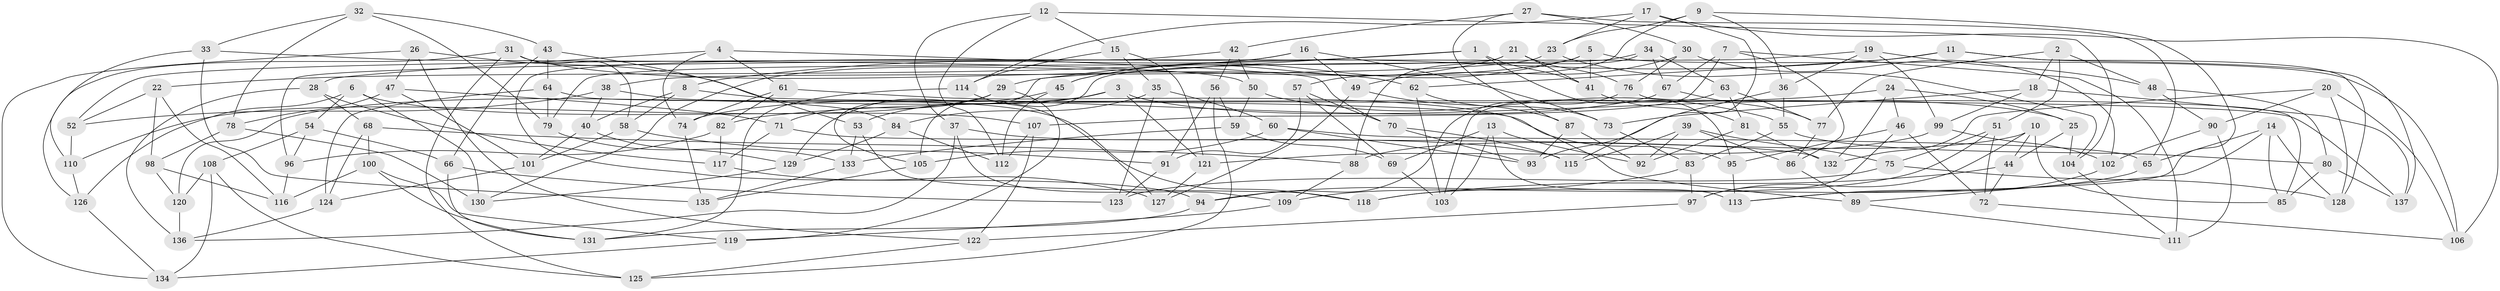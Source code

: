 // Generated by graph-tools (version 1.1) at 2025/26/03/09/25 03:26:50]
// undirected, 137 vertices, 274 edges
graph export_dot {
graph [start="1"]
  node [color=gray90,style=filled];
  1;
  2;
  3;
  4;
  5;
  6;
  7;
  8;
  9;
  10;
  11;
  12;
  13;
  14;
  15;
  16;
  17;
  18;
  19;
  20;
  21;
  22;
  23;
  24;
  25;
  26;
  27;
  28;
  29;
  30;
  31;
  32;
  33;
  34;
  35;
  36;
  37;
  38;
  39;
  40;
  41;
  42;
  43;
  44;
  45;
  46;
  47;
  48;
  49;
  50;
  51;
  52;
  53;
  54;
  55;
  56;
  57;
  58;
  59;
  60;
  61;
  62;
  63;
  64;
  65;
  66;
  67;
  68;
  69;
  70;
  71;
  72;
  73;
  74;
  75;
  76;
  77;
  78;
  79;
  80;
  81;
  82;
  83;
  84;
  85;
  86;
  87;
  88;
  89;
  90;
  91;
  92;
  93;
  94;
  95;
  96;
  97;
  98;
  99;
  100;
  101;
  102;
  103;
  104;
  105;
  106;
  107;
  108;
  109;
  110;
  111;
  112;
  113;
  114;
  115;
  116;
  117;
  118;
  119;
  120;
  121;
  122;
  123;
  124;
  125;
  126;
  127;
  128;
  129;
  130;
  131;
  132;
  133;
  134;
  135;
  136;
  137;
  1 -- 41;
  1 -- 105;
  1 -- 8;
  1 -- 95;
  2 -- 51;
  2 -- 18;
  2 -- 48;
  2 -- 77;
  3 -- 53;
  3 -- 120;
  3 -- 25;
  3 -- 121;
  4 -- 70;
  4 -- 61;
  4 -- 74;
  4 -- 28;
  5 -- 106;
  5 -- 41;
  5 -- 130;
  5 -- 45;
  6 -- 54;
  6 -- 130;
  6 -- 107;
  6 -- 126;
  7 -- 107;
  7 -- 67;
  7 -- 111;
  7 -- 86;
  8 -- 40;
  8 -- 58;
  8 -- 95;
  9 -- 57;
  9 -- 23;
  9 -- 113;
  9 -- 36;
  10 -- 44;
  10 -- 85;
  10 -- 97;
  10 -- 88;
  11 -- 137;
  11 -- 29;
  11 -- 62;
  11 -- 128;
  12 -- 37;
  12 -- 15;
  12 -- 104;
  12 -- 112;
  13 -- 103;
  13 -- 69;
  13 -- 92;
  13 -- 113;
  14 -- 85;
  14 -- 89;
  14 -- 128;
  14 -- 65;
  15 -- 121;
  15 -- 35;
  15 -- 114;
  16 -- 73;
  16 -- 49;
  16 -- 94;
  16 -- 22;
  17 -- 115;
  17 -- 106;
  17 -- 23;
  17 -- 114;
  18 -- 137;
  18 -- 73;
  18 -- 99;
  19 -- 36;
  19 -- 99;
  19 -- 48;
  19 -- 52;
  20 -- 106;
  20 -- 90;
  20 -- 132;
  20 -- 128;
  21 -- 45;
  21 -- 76;
  21 -- 79;
  21 -- 41;
  22 -- 98;
  22 -- 116;
  22 -- 52;
  23 -- 104;
  23 -- 38;
  24 -- 132;
  24 -- 46;
  24 -- 82;
  24 -- 25;
  25 -- 104;
  25 -- 44;
  26 -- 134;
  26 -- 122;
  26 -- 84;
  26 -- 47;
  27 -- 42;
  27 -- 65;
  27 -- 30;
  27 -- 87;
  28 -- 68;
  28 -- 136;
  28 -- 117;
  29 -- 119;
  29 -- 110;
  29 -- 71;
  30 -- 49;
  30 -- 102;
  30 -- 76;
  31 -- 62;
  31 -- 58;
  31 -- 125;
  31 -- 126;
  32 -- 78;
  32 -- 43;
  32 -- 79;
  32 -- 33;
  33 -- 50;
  33 -- 135;
  33 -- 110;
  34 -- 88;
  34 -- 67;
  34 -- 63;
  34 -- 105;
  35 -- 84;
  35 -- 123;
  35 -- 60;
  36 -- 55;
  36 -- 93;
  37 -- 136;
  37 -- 109;
  37 -- 115;
  38 -- 52;
  38 -- 118;
  38 -- 40;
  39 -- 92;
  39 -- 75;
  39 -- 86;
  39 -- 115;
  40 -- 101;
  40 -- 129;
  41 -- 81;
  42 -- 56;
  42 -- 50;
  42 -- 96;
  43 -- 66;
  43 -- 64;
  43 -- 53;
  44 -- 72;
  44 -- 118;
  45 -- 129;
  45 -- 112;
  46 -- 95;
  46 -- 72;
  46 -- 97;
  47 -- 101;
  47 -- 71;
  47 -- 78;
  48 -- 80;
  48 -- 90;
  49 -- 87;
  49 -- 127;
  50 -- 59;
  50 -- 55;
  51 -- 109;
  51 -- 75;
  51 -- 72;
  52 -- 110;
  53 -- 133;
  53 -- 118;
  54 -- 108;
  54 -- 66;
  54 -- 96;
  55 -- 80;
  55 -- 83;
  56 -- 59;
  56 -- 91;
  56 -- 125;
  57 -- 70;
  57 -- 91;
  57 -- 69;
  58 -- 101;
  58 -- 91;
  59 -- 133;
  59 -- 69;
  60 -- 65;
  60 -- 105;
  60 -- 93;
  61 -- 82;
  61 -- 89;
  61 -- 74;
  62 -- 73;
  62 -- 103;
  63 -- 103;
  63 -- 77;
  63 -- 81;
  64 -- 137;
  64 -- 79;
  64 -- 124;
  65 -- 118;
  66 -- 131;
  66 -- 123;
  67 -- 77;
  67 -- 74;
  68 -- 100;
  68 -- 88;
  68 -- 124;
  69 -- 103;
  70 -- 93;
  70 -- 115;
  71 -- 132;
  71 -- 117;
  72 -- 106;
  73 -- 83;
  74 -- 135;
  75 -- 123;
  75 -- 128;
  76 -- 94;
  76 -- 85;
  77 -- 86;
  78 -- 98;
  78 -- 130;
  79 -- 133;
  80 -- 137;
  80 -- 85;
  81 -- 132;
  81 -- 92;
  82 -- 117;
  82 -- 96;
  83 -- 94;
  83 -- 97;
  84 -- 129;
  84 -- 112;
  86 -- 89;
  87 -- 92;
  87 -- 93;
  88 -- 109;
  89 -- 111;
  90 -- 111;
  90 -- 102;
  91 -- 123;
  94 -- 131;
  95 -- 113;
  96 -- 116;
  97 -- 122;
  98 -- 116;
  98 -- 120;
  99 -- 102;
  99 -- 121;
  100 -- 131;
  100 -- 116;
  100 -- 119;
  101 -- 124;
  102 -- 113;
  104 -- 111;
  105 -- 135;
  107 -- 122;
  107 -- 112;
  108 -- 125;
  108 -- 134;
  108 -- 120;
  109 -- 119;
  110 -- 126;
  114 -- 131;
  114 -- 127;
  117 -- 127;
  119 -- 134;
  120 -- 136;
  121 -- 127;
  122 -- 125;
  124 -- 136;
  126 -- 134;
  129 -- 130;
  133 -- 135;
}
